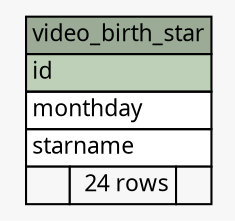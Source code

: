 // dot 2.26.0 on Linux 2.6.32-504.3.3.el6.x86_64
// SchemaSpy rev Unknown
digraph "video_birth_star" {
  graph [
    rankdir="RL"
    bgcolor="#f7f7f7"
    nodesep="0.18"
    ranksep="0.46"
    fontname="Microsoft YaHei"
    fontsize="11"
  ];
  node [
    fontname="Microsoft YaHei"
    fontsize="11"
    shape="plaintext"
  ];
  edge [
    arrowsize="0.8"
  ];
  "video_birth_star" [
    label=<
    <TABLE BORDER="0" CELLBORDER="1" CELLSPACING="0" BGCOLOR="#ffffff">
      <TR><TD COLSPAN="3" BGCOLOR="#9bab96" ALIGN="CENTER">video_birth_star</TD></TR>
      <TR><TD PORT="id" COLSPAN="3" BGCOLOR="#bed1b8" ALIGN="LEFT">id</TD></TR>
      <TR><TD PORT="monthday" COLSPAN="3" ALIGN="LEFT">monthday</TD></TR>
      <TR><TD PORT="starname" COLSPAN="3" ALIGN="LEFT">starname</TD></TR>
      <TR><TD ALIGN="LEFT" BGCOLOR="#f7f7f7">  </TD><TD ALIGN="RIGHT" BGCOLOR="#f7f7f7">24 rows</TD><TD ALIGN="RIGHT" BGCOLOR="#f7f7f7">  </TD></TR>
    </TABLE>>
    URL="tables/video_birth_star.html"
    tooltip="video_birth_star"
  ];
}
